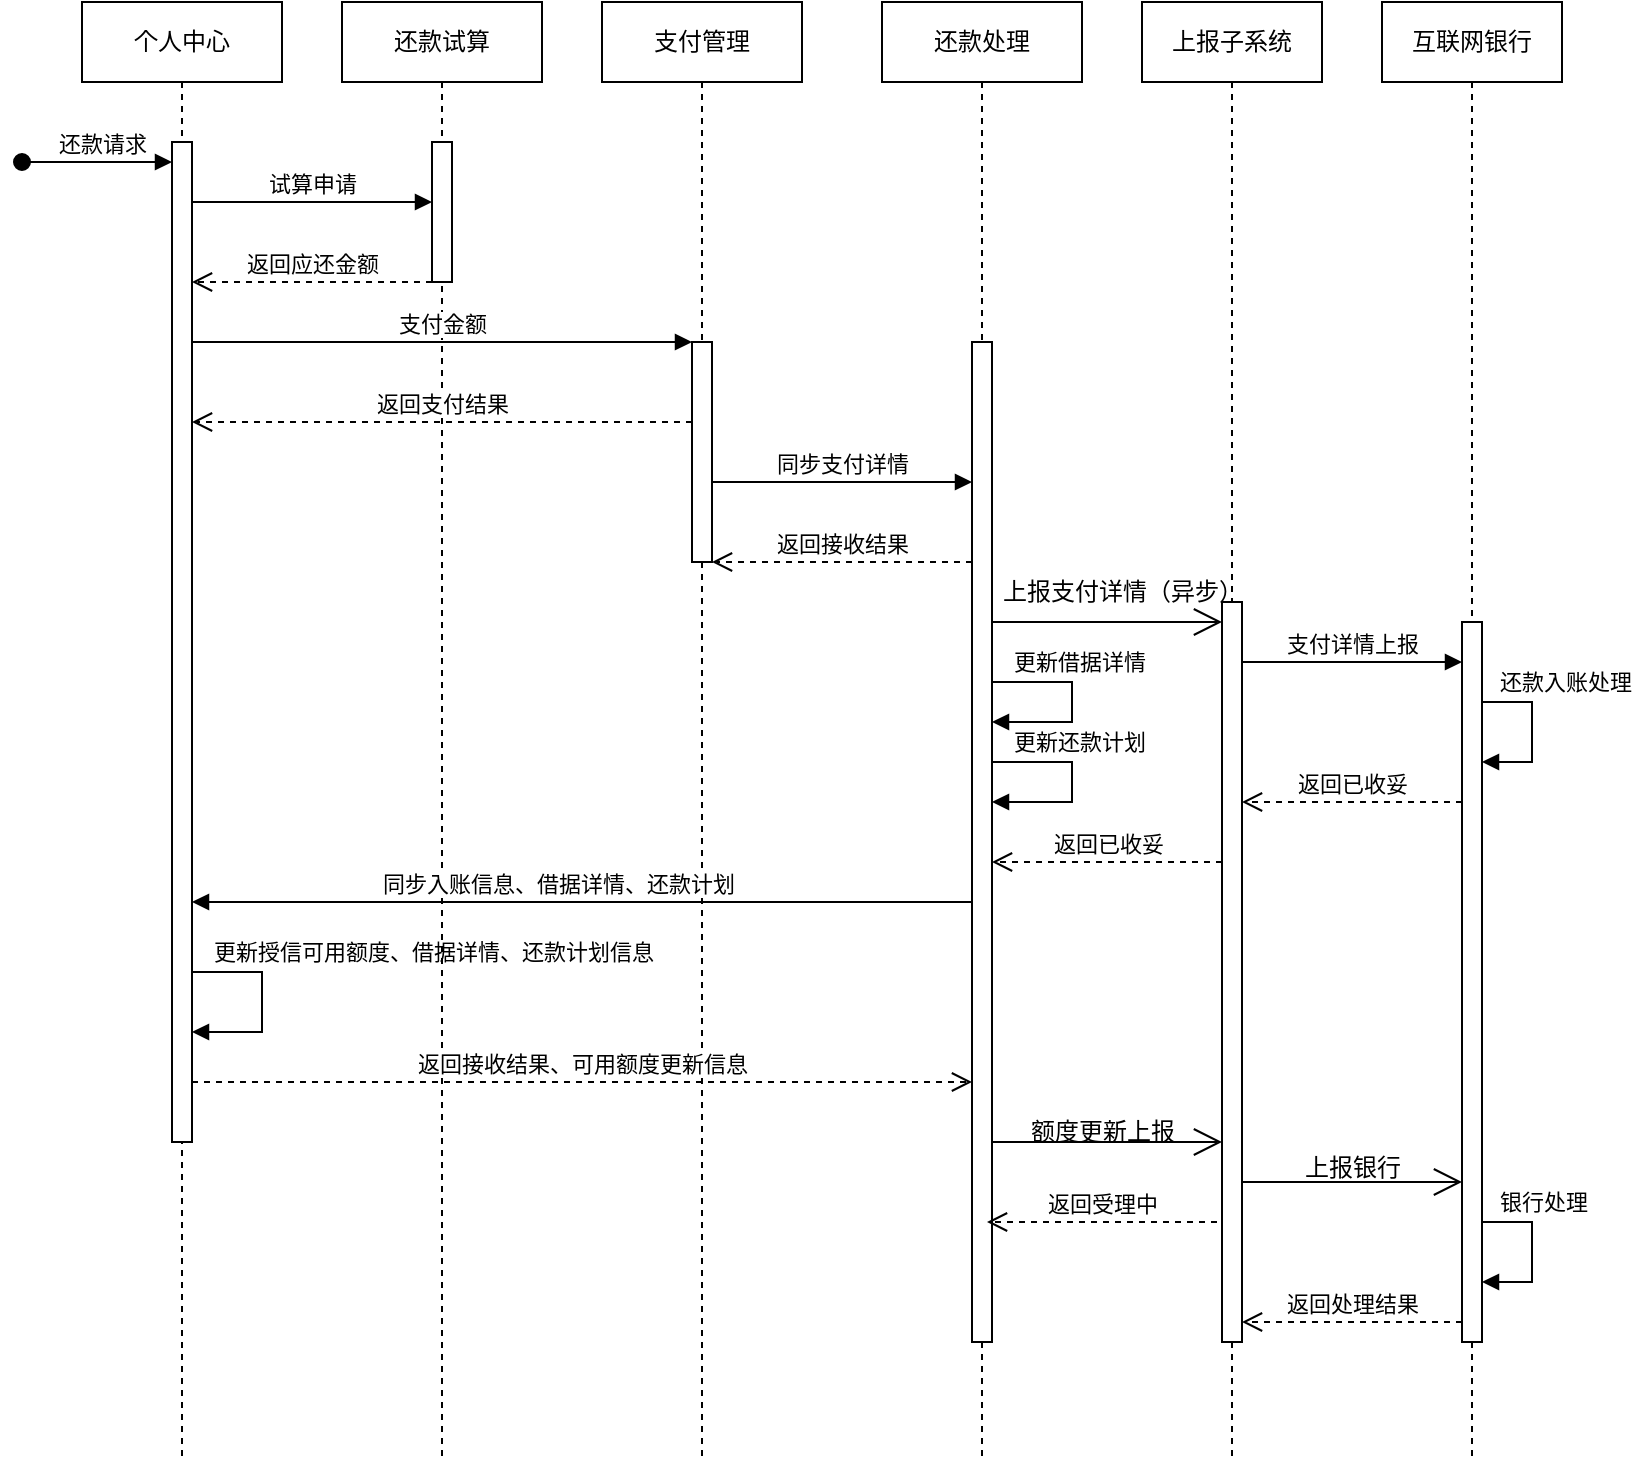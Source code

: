 <mxfile version="21.6.6" type="github">
  <diagram name="第 1 页" id="yWYOiqW-7FSj_8tI-ZIz">
    <mxGraphModel dx="1166" dy="775" grid="1" gridSize="10" guides="1" tooltips="1" connect="1" arrows="1" fold="1" page="1" pageScale="1" pageWidth="827" pageHeight="1169" math="0" shadow="0">
      <root>
        <mxCell id="0" />
        <mxCell id="1" parent="0" />
        <mxCell id="6WbjD5z8y-cOgLFoqda8-6" value="支付管理" style="shape=umlLifeline;perimeter=lifelinePerimeter;whiteSpace=wrap;html=1;container=1;dropTarget=0;collapsible=0;recursiveResize=0;outlineConnect=0;portConstraint=eastwest;newEdgeStyle={&quot;edgeStyle&quot;:&quot;elbowEdgeStyle&quot;,&quot;elbow&quot;:&quot;vertical&quot;,&quot;curved&quot;:0,&quot;rounded&quot;:0};" vertex="1" parent="1">
          <mxGeometry x="300" y="70" width="100" height="730" as="geometry" />
        </mxCell>
        <mxCell id="6WbjD5z8y-cOgLFoqda8-7" value="" style="html=1;points=[];perimeter=orthogonalPerimeter;outlineConnect=0;targetShapes=umlLifeline;portConstraint=eastwest;newEdgeStyle={&quot;edgeStyle&quot;:&quot;elbowEdgeStyle&quot;,&quot;elbow&quot;:&quot;vertical&quot;,&quot;curved&quot;:0,&quot;rounded&quot;:0};" vertex="1" parent="6WbjD5z8y-cOgLFoqda8-6">
          <mxGeometry x="45" y="170" width="10" height="110" as="geometry" />
        </mxCell>
        <mxCell id="6WbjD5z8y-cOgLFoqda8-8" value="上报子系统" style="shape=umlLifeline;perimeter=lifelinePerimeter;whiteSpace=wrap;html=1;container=1;dropTarget=0;collapsible=0;recursiveResize=0;outlineConnect=0;portConstraint=eastwest;newEdgeStyle={&quot;edgeStyle&quot;:&quot;elbowEdgeStyle&quot;,&quot;elbow&quot;:&quot;vertical&quot;,&quot;curved&quot;:0,&quot;rounded&quot;:0};" vertex="1" parent="1">
          <mxGeometry x="570" y="70" width="90" height="730" as="geometry" />
        </mxCell>
        <mxCell id="6WbjD5z8y-cOgLFoqda8-41" value="" style="html=1;points=[];perimeter=orthogonalPerimeter;outlineConnect=0;targetShapes=umlLifeline;portConstraint=eastwest;newEdgeStyle={&quot;edgeStyle&quot;:&quot;elbowEdgeStyle&quot;,&quot;elbow&quot;:&quot;vertical&quot;,&quot;curved&quot;:0,&quot;rounded&quot;:0};" vertex="1" parent="6WbjD5z8y-cOgLFoqda8-8">
          <mxGeometry x="40" y="300" width="10" height="370" as="geometry" />
        </mxCell>
        <mxCell id="6WbjD5z8y-cOgLFoqda8-10" value="互联网银行" style="shape=umlLifeline;perimeter=lifelinePerimeter;whiteSpace=wrap;html=1;container=1;dropTarget=0;collapsible=0;recursiveResize=0;outlineConnect=0;portConstraint=eastwest;newEdgeStyle={&quot;edgeStyle&quot;:&quot;elbowEdgeStyle&quot;,&quot;elbow&quot;:&quot;vertical&quot;,&quot;curved&quot;:0,&quot;rounded&quot;:0};" vertex="1" parent="1">
          <mxGeometry x="690" y="70" width="90" height="730" as="geometry" />
        </mxCell>
        <mxCell id="6WbjD5z8y-cOgLFoqda8-35" value="" style="html=1;points=[];perimeter=orthogonalPerimeter;outlineConnect=0;targetShapes=umlLifeline;portConstraint=eastwest;newEdgeStyle={&quot;edgeStyle&quot;:&quot;elbowEdgeStyle&quot;,&quot;elbow&quot;:&quot;vertical&quot;,&quot;curved&quot;:0,&quot;rounded&quot;:0};" vertex="1" parent="6WbjD5z8y-cOgLFoqda8-10">
          <mxGeometry x="40" y="310" width="10" height="360" as="geometry" />
        </mxCell>
        <mxCell id="6WbjD5z8y-cOgLFoqda8-13" value="还款处理" style="shape=umlLifeline;perimeter=lifelinePerimeter;whiteSpace=wrap;html=1;container=1;dropTarget=0;collapsible=0;recursiveResize=0;outlineConnect=0;portConstraint=eastwest;newEdgeStyle={&quot;edgeStyle&quot;:&quot;elbowEdgeStyle&quot;,&quot;elbow&quot;:&quot;vertical&quot;,&quot;curved&quot;:0,&quot;rounded&quot;:0};" vertex="1" parent="1">
          <mxGeometry x="440" y="70" width="100" height="730" as="geometry" />
        </mxCell>
        <mxCell id="6WbjD5z8y-cOgLFoqda8-14" value="" style="html=1;points=[];perimeter=orthogonalPerimeter;outlineConnect=0;targetShapes=umlLifeline;portConstraint=eastwest;newEdgeStyle={&quot;edgeStyle&quot;:&quot;elbowEdgeStyle&quot;,&quot;elbow&quot;:&quot;vertical&quot;,&quot;curved&quot;:0,&quot;rounded&quot;:0};" vertex="1" parent="6WbjD5z8y-cOgLFoqda8-13">
          <mxGeometry x="45" y="170" width="10" height="500" as="geometry" />
        </mxCell>
        <mxCell id="6WbjD5z8y-cOgLFoqda8-55" value="更新借据详情" style="html=1;align=left;spacingLeft=2;endArrow=block;rounded=0;edgeStyle=orthogonalEdgeStyle;curved=0;rounded=0;" edge="1" parent="6WbjD5z8y-cOgLFoqda8-13" source="6WbjD5z8y-cOgLFoqda8-14" target="6WbjD5z8y-cOgLFoqda8-14">
          <mxGeometry x="-0.875" y="10" relative="1" as="geometry">
            <mxPoint x="60" y="340" as="sourcePoint" />
            <Array as="points">
              <mxPoint x="95" y="340" />
              <mxPoint x="95" y="360" />
            </Array>
            <mxPoint x="60" y="370" as="targetPoint" />
            <mxPoint as="offset" />
          </mxGeometry>
        </mxCell>
        <mxCell id="6WbjD5z8y-cOgLFoqda8-56" value="更新还款计划" style="html=1;align=left;spacingLeft=2;endArrow=block;rounded=0;edgeStyle=orthogonalEdgeStyle;curved=0;rounded=0;" edge="1" parent="6WbjD5z8y-cOgLFoqda8-13">
          <mxGeometry x="-0.875" y="10" relative="1" as="geometry">
            <mxPoint x="55" y="380" as="sourcePoint" />
            <Array as="points">
              <mxPoint x="95" y="380" />
              <mxPoint x="95" y="400" />
            </Array>
            <mxPoint x="55" y="400" as="targetPoint" />
            <mxPoint as="offset" />
          </mxGeometry>
        </mxCell>
        <mxCell id="6WbjD5z8y-cOgLFoqda8-15" value="个人中心" style="shape=umlLifeline;perimeter=lifelinePerimeter;whiteSpace=wrap;html=1;container=1;dropTarget=0;collapsible=0;recursiveResize=0;outlineConnect=0;portConstraint=eastwest;newEdgeStyle={&quot;edgeStyle&quot;:&quot;elbowEdgeStyle&quot;,&quot;elbow&quot;:&quot;vertical&quot;,&quot;curved&quot;:0,&quot;rounded&quot;:0};" vertex="1" parent="1">
          <mxGeometry x="40" y="70" width="100" height="730" as="geometry" />
        </mxCell>
        <mxCell id="6WbjD5z8y-cOgLFoqda8-16" value="" style="html=1;points=[];perimeter=orthogonalPerimeter;outlineConnect=0;targetShapes=umlLifeline;portConstraint=eastwest;newEdgeStyle={&quot;edgeStyle&quot;:&quot;elbowEdgeStyle&quot;,&quot;elbow&quot;:&quot;vertical&quot;,&quot;curved&quot;:0,&quot;rounded&quot;:0};" vertex="1" parent="6WbjD5z8y-cOgLFoqda8-15">
          <mxGeometry x="45" y="70" width="10" height="500" as="geometry" />
        </mxCell>
        <mxCell id="6WbjD5z8y-cOgLFoqda8-48" value="更新授信可用额度、借据详情、还款计划信息" style="html=1;align=left;spacingLeft=2;endArrow=block;rounded=0;edgeStyle=orthogonalEdgeStyle;curved=0;rounded=0;" edge="1" parent="6WbjD5z8y-cOgLFoqda8-15" source="6WbjD5z8y-cOgLFoqda8-16" target="6WbjD5z8y-cOgLFoqda8-16">
          <mxGeometry x="-0.875" y="10" relative="1" as="geometry">
            <mxPoint x="60" y="485" as="sourcePoint" />
            <Array as="points">
              <mxPoint x="90" y="485" />
              <mxPoint x="90" y="515" />
            </Array>
            <mxPoint x="60" y="515" as="targetPoint" />
            <mxPoint as="offset" />
          </mxGeometry>
        </mxCell>
        <mxCell id="6WbjD5z8y-cOgLFoqda8-17" value="还款请求" style="html=1;verticalAlign=bottom;startArrow=oval;startFill=1;endArrow=block;startSize=8;edgeStyle=elbowEdgeStyle;elbow=horizontal;curved=0;rounded=0;" edge="1" parent="1">
          <mxGeometry x="0.067" width="60" relative="1" as="geometry">
            <mxPoint x="10" y="150" as="sourcePoint" />
            <mxPoint x="85" y="150" as="targetPoint" />
            <mxPoint as="offset" />
          </mxGeometry>
        </mxCell>
        <mxCell id="6WbjD5z8y-cOgLFoqda8-21" value="还款试算" style="shape=umlLifeline;perimeter=lifelinePerimeter;whiteSpace=wrap;html=1;container=1;dropTarget=0;collapsible=0;recursiveResize=0;outlineConnect=0;portConstraint=eastwest;newEdgeStyle={&quot;edgeStyle&quot;:&quot;elbowEdgeStyle&quot;,&quot;elbow&quot;:&quot;vertical&quot;,&quot;curved&quot;:0,&quot;rounded&quot;:0};" vertex="1" parent="1">
          <mxGeometry x="170" y="70" width="100" height="730" as="geometry" />
        </mxCell>
        <mxCell id="6WbjD5z8y-cOgLFoqda8-22" value="" style="html=1;points=[];perimeter=orthogonalPerimeter;outlineConnect=0;targetShapes=umlLifeline;portConstraint=eastwest;newEdgeStyle={&quot;edgeStyle&quot;:&quot;elbowEdgeStyle&quot;,&quot;elbow&quot;:&quot;vertical&quot;,&quot;curved&quot;:0,&quot;rounded&quot;:0};" vertex="1" parent="6WbjD5z8y-cOgLFoqda8-21">
          <mxGeometry x="45" y="70" width="10" height="70" as="geometry" />
        </mxCell>
        <mxCell id="6WbjD5z8y-cOgLFoqda8-24" value="试算申请" style="html=1;verticalAlign=bottom;endArrow=block;edgeStyle=elbowEdgeStyle;elbow=vertical;curved=0;rounded=0;" edge="1" parent="1">
          <mxGeometry width="80" relative="1" as="geometry">
            <mxPoint x="95" y="170" as="sourcePoint" />
            <mxPoint x="215" y="170" as="targetPoint" />
          </mxGeometry>
        </mxCell>
        <mxCell id="6WbjD5z8y-cOgLFoqda8-25" value="返回应还金额" style="html=1;verticalAlign=bottom;endArrow=open;dashed=1;endSize=8;edgeStyle=elbowEdgeStyle;elbow=vertical;curved=0;rounded=0;" edge="1" parent="1">
          <mxGeometry relative="1" as="geometry">
            <mxPoint x="215" y="210" as="sourcePoint" />
            <mxPoint x="95" y="210" as="targetPoint" />
          </mxGeometry>
        </mxCell>
        <mxCell id="6WbjD5z8y-cOgLFoqda8-26" value="支付金额" style="html=1;verticalAlign=bottom;endArrow=block;edgeStyle=elbowEdgeStyle;elbow=vertical;curved=0;rounded=0;" edge="1" parent="1">
          <mxGeometry width="80" relative="1" as="geometry">
            <mxPoint x="95" y="240" as="sourcePoint" />
            <mxPoint x="345" y="240" as="targetPoint" />
            <mxPoint as="offset" />
          </mxGeometry>
        </mxCell>
        <mxCell id="6WbjD5z8y-cOgLFoqda8-27" value="返回支付结果" style="html=1;verticalAlign=bottom;endArrow=open;dashed=1;endSize=8;edgeStyle=elbowEdgeStyle;elbow=horizontal;curved=0;rounded=0;" edge="1" parent="1">
          <mxGeometry relative="1" as="geometry">
            <mxPoint x="345" y="280" as="sourcePoint" />
            <mxPoint x="95" y="280" as="targetPoint" />
          </mxGeometry>
        </mxCell>
        <mxCell id="6WbjD5z8y-cOgLFoqda8-29" value="同步支付详情" style="html=1;verticalAlign=bottom;endArrow=block;edgeStyle=elbowEdgeStyle;elbow=vertical;curved=0;rounded=0;" edge="1" parent="1">
          <mxGeometry width="80" relative="1" as="geometry">
            <mxPoint x="355" y="310" as="sourcePoint" />
            <mxPoint x="485" y="310" as="targetPoint" />
            <mxPoint as="offset" />
          </mxGeometry>
        </mxCell>
        <mxCell id="6WbjD5z8y-cOgLFoqda8-30" value="返回接收结果" style="html=1;verticalAlign=bottom;endArrow=open;dashed=1;endSize=8;edgeStyle=elbowEdgeStyle;elbow=horizontal;curved=0;rounded=0;" edge="1" parent="1">
          <mxGeometry relative="1" as="geometry">
            <mxPoint x="485" y="350" as="sourcePoint" />
            <mxPoint x="355" y="350" as="targetPoint" />
          </mxGeometry>
        </mxCell>
        <mxCell id="6WbjD5z8y-cOgLFoqda8-43" value="支付详情上报" style="html=1;verticalAlign=bottom;endArrow=block;edgeStyle=elbowEdgeStyle;elbow=vertical;curved=0;rounded=0;" edge="1" parent="1">
          <mxGeometry width="80" relative="1" as="geometry">
            <mxPoint x="620" y="400" as="sourcePoint" />
            <mxPoint x="730" y="400" as="targetPoint" />
            <mxPoint as="offset" />
          </mxGeometry>
        </mxCell>
        <mxCell id="6WbjD5z8y-cOgLFoqda8-44" value="还款入账处理" style="html=1;align=left;spacingLeft=2;endArrow=block;rounded=0;edgeStyle=orthogonalEdgeStyle;curved=0;rounded=0;" edge="1" parent="1">
          <mxGeometry x="-0.875" y="10" relative="1" as="geometry">
            <mxPoint x="740" y="420" as="sourcePoint" />
            <Array as="points">
              <mxPoint x="765" y="420" />
              <mxPoint x="765" y="450" />
            </Array>
            <mxPoint x="740" y="450" as="targetPoint" />
            <mxPoint as="offset" />
          </mxGeometry>
        </mxCell>
        <mxCell id="6WbjD5z8y-cOgLFoqda8-45" value="返回已收妥" style="html=1;verticalAlign=bottom;endArrow=open;dashed=1;endSize=8;edgeStyle=elbowEdgeStyle;elbow=horizontal;curved=0;rounded=0;" edge="1" parent="1">
          <mxGeometry relative="1" as="geometry">
            <mxPoint x="730" y="470" as="sourcePoint" />
            <mxPoint x="620" y="470" as="targetPoint" />
          </mxGeometry>
        </mxCell>
        <mxCell id="6WbjD5z8y-cOgLFoqda8-46" value="返回已收妥" style="html=1;verticalAlign=bottom;endArrow=open;dashed=1;endSize=8;edgeStyle=elbowEdgeStyle;elbow=horizontal;curved=0;rounded=0;" edge="1" parent="1">
          <mxGeometry relative="1" as="geometry">
            <mxPoint x="610" y="500" as="sourcePoint" />
            <mxPoint x="495" y="500" as="targetPoint" />
          </mxGeometry>
        </mxCell>
        <mxCell id="6WbjD5z8y-cOgLFoqda8-47" value="同步入账信息、借据详情、还款计划" style="html=1;verticalAlign=bottom;endArrow=block;edgeStyle=elbowEdgeStyle;elbow=horizontal;curved=0;rounded=0;" edge="1" parent="1" target="6WbjD5z8y-cOgLFoqda8-16">
          <mxGeometry x="0.061" width="80" relative="1" as="geometry">
            <mxPoint x="485" y="520" as="sourcePoint" />
            <mxPoint x="240" y="520" as="targetPoint" />
            <mxPoint as="offset" />
            <Array as="points">
              <mxPoint x="305" y="520" />
            </Array>
          </mxGeometry>
        </mxCell>
        <mxCell id="6WbjD5z8y-cOgLFoqda8-49" value="返回接收结果、可用额度更新信息" style="html=1;verticalAlign=bottom;endArrow=open;dashed=1;endSize=8;edgeStyle=elbowEdgeStyle;elbow=vertical;curved=0;rounded=0;" edge="1" parent="1" target="6WbjD5z8y-cOgLFoqda8-14">
          <mxGeometry relative="1" as="geometry">
            <mxPoint x="95" y="610" as="sourcePoint" />
            <mxPoint x="480" y="610" as="targetPoint" />
            <Array as="points">
              <mxPoint x="240" y="610" />
            </Array>
          </mxGeometry>
        </mxCell>
        <mxCell id="6WbjD5z8y-cOgLFoqda8-50" value="" style="endArrow=open;endFill=1;endSize=12;html=1;rounded=0;" edge="1" parent="1" source="6WbjD5z8y-cOgLFoqda8-14">
          <mxGeometry width="160" relative="1" as="geometry">
            <mxPoint x="500" y="640" as="sourcePoint" />
            <mxPoint x="610" y="640" as="targetPoint" />
          </mxGeometry>
        </mxCell>
        <mxCell id="6WbjD5z8y-cOgLFoqda8-51" value="额度更新上报" style="text;html=1;align=center;verticalAlign=middle;resizable=0;points=[];autosize=1;strokeColor=none;fillColor=none;" vertex="1" parent="1">
          <mxGeometry x="500" y="620" width="100" height="30" as="geometry" />
        </mxCell>
        <mxCell id="6WbjD5z8y-cOgLFoqda8-52" value="返回受理中" style="html=1;verticalAlign=bottom;endArrow=open;dashed=1;endSize=8;edgeStyle=elbowEdgeStyle;elbow=horizontal;curved=0;rounded=0;" edge="1" parent="1">
          <mxGeometry relative="1" as="geometry">
            <mxPoint x="607.5" y="680" as="sourcePoint" />
            <mxPoint x="492.5" y="680" as="targetPoint" />
          </mxGeometry>
        </mxCell>
        <mxCell id="6WbjD5z8y-cOgLFoqda8-53" value="" style="endArrow=open;endFill=1;endSize=12;html=1;rounded=0;" edge="1" parent="1" source="6WbjD5z8y-cOgLFoqda8-14">
          <mxGeometry width="160" relative="1" as="geometry">
            <mxPoint x="500" y="380" as="sourcePoint" />
            <mxPoint x="610" y="380" as="targetPoint" />
          </mxGeometry>
        </mxCell>
        <mxCell id="6WbjD5z8y-cOgLFoqda8-54" value="上报支付详情（异步）" style="text;html=1;align=center;verticalAlign=middle;resizable=0;points=[];autosize=1;strokeColor=none;fillColor=none;" vertex="1" parent="1">
          <mxGeometry x="490" y="350" width="140" height="30" as="geometry" />
        </mxCell>
        <mxCell id="6WbjD5z8y-cOgLFoqda8-59" value="" style="endArrow=open;endFill=1;endSize=12;html=1;rounded=0;" edge="1" parent="1">
          <mxGeometry width="160" relative="1" as="geometry">
            <mxPoint x="620" y="660" as="sourcePoint" />
            <mxPoint x="730" y="660" as="targetPoint" />
          </mxGeometry>
        </mxCell>
        <mxCell id="6WbjD5z8y-cOgLFoqda8-60" value="上报银行" style="text;html=1;align=center;verticalAlign=middle;resizable=0;points=[];autosize=1;strokeColor=none;fillColor=none;" vertex="1" parent="1">
          <mxGeometry x="640" y="638" width="70" height="30" as="geometry" />
        </mxCell>
        <mxCell id="6WbjD5z8y-cOgLFoqda8-61" value="银行处理" style="html=1;align=left;spacingLeft=2;endArrow=block;rounded=0;edgeStyle=orthogonalEdgeStyle;curved=0;rounded=0;" edge="1" parent="1">
          <mxGeometry x="-0.875" y="10" relative="1" as="geometry">
            <mxPoint x="740" y="680" as="sourcePoint" />
            <Array as="points">
              <mxPoint x="765" y="680" />
              <mxPoint x="765" y="710" />
            </Array>
            <mxPoint x="740" y="710" as="targetPoint" />
            <mxPoint as="offset" />
          </mxGeometry>
        </mxCell>
        <mxCell id="6WbjD5z8y-cOgLFoqda8-62" value="返回处理结果" style="html=1;verticalAlign=bottom;endArrow=open;dashed=1;endSize=8;edgeStyle=elbowEdgeStyle;elbow=horizontal;curved=0;rounded=0;" edge="1" parent="1">
          <mxGeometry relative="1" as="geometry">
            <mxPoint x="730" y="730" as="sourcePoint" />
            <mxPoint x="620" y="730" as="targetPoint" />
          </mxGeometry>
        </mxCell>
      </root>
    </mxGraphModel>
  </diagram>
</mxfile>
